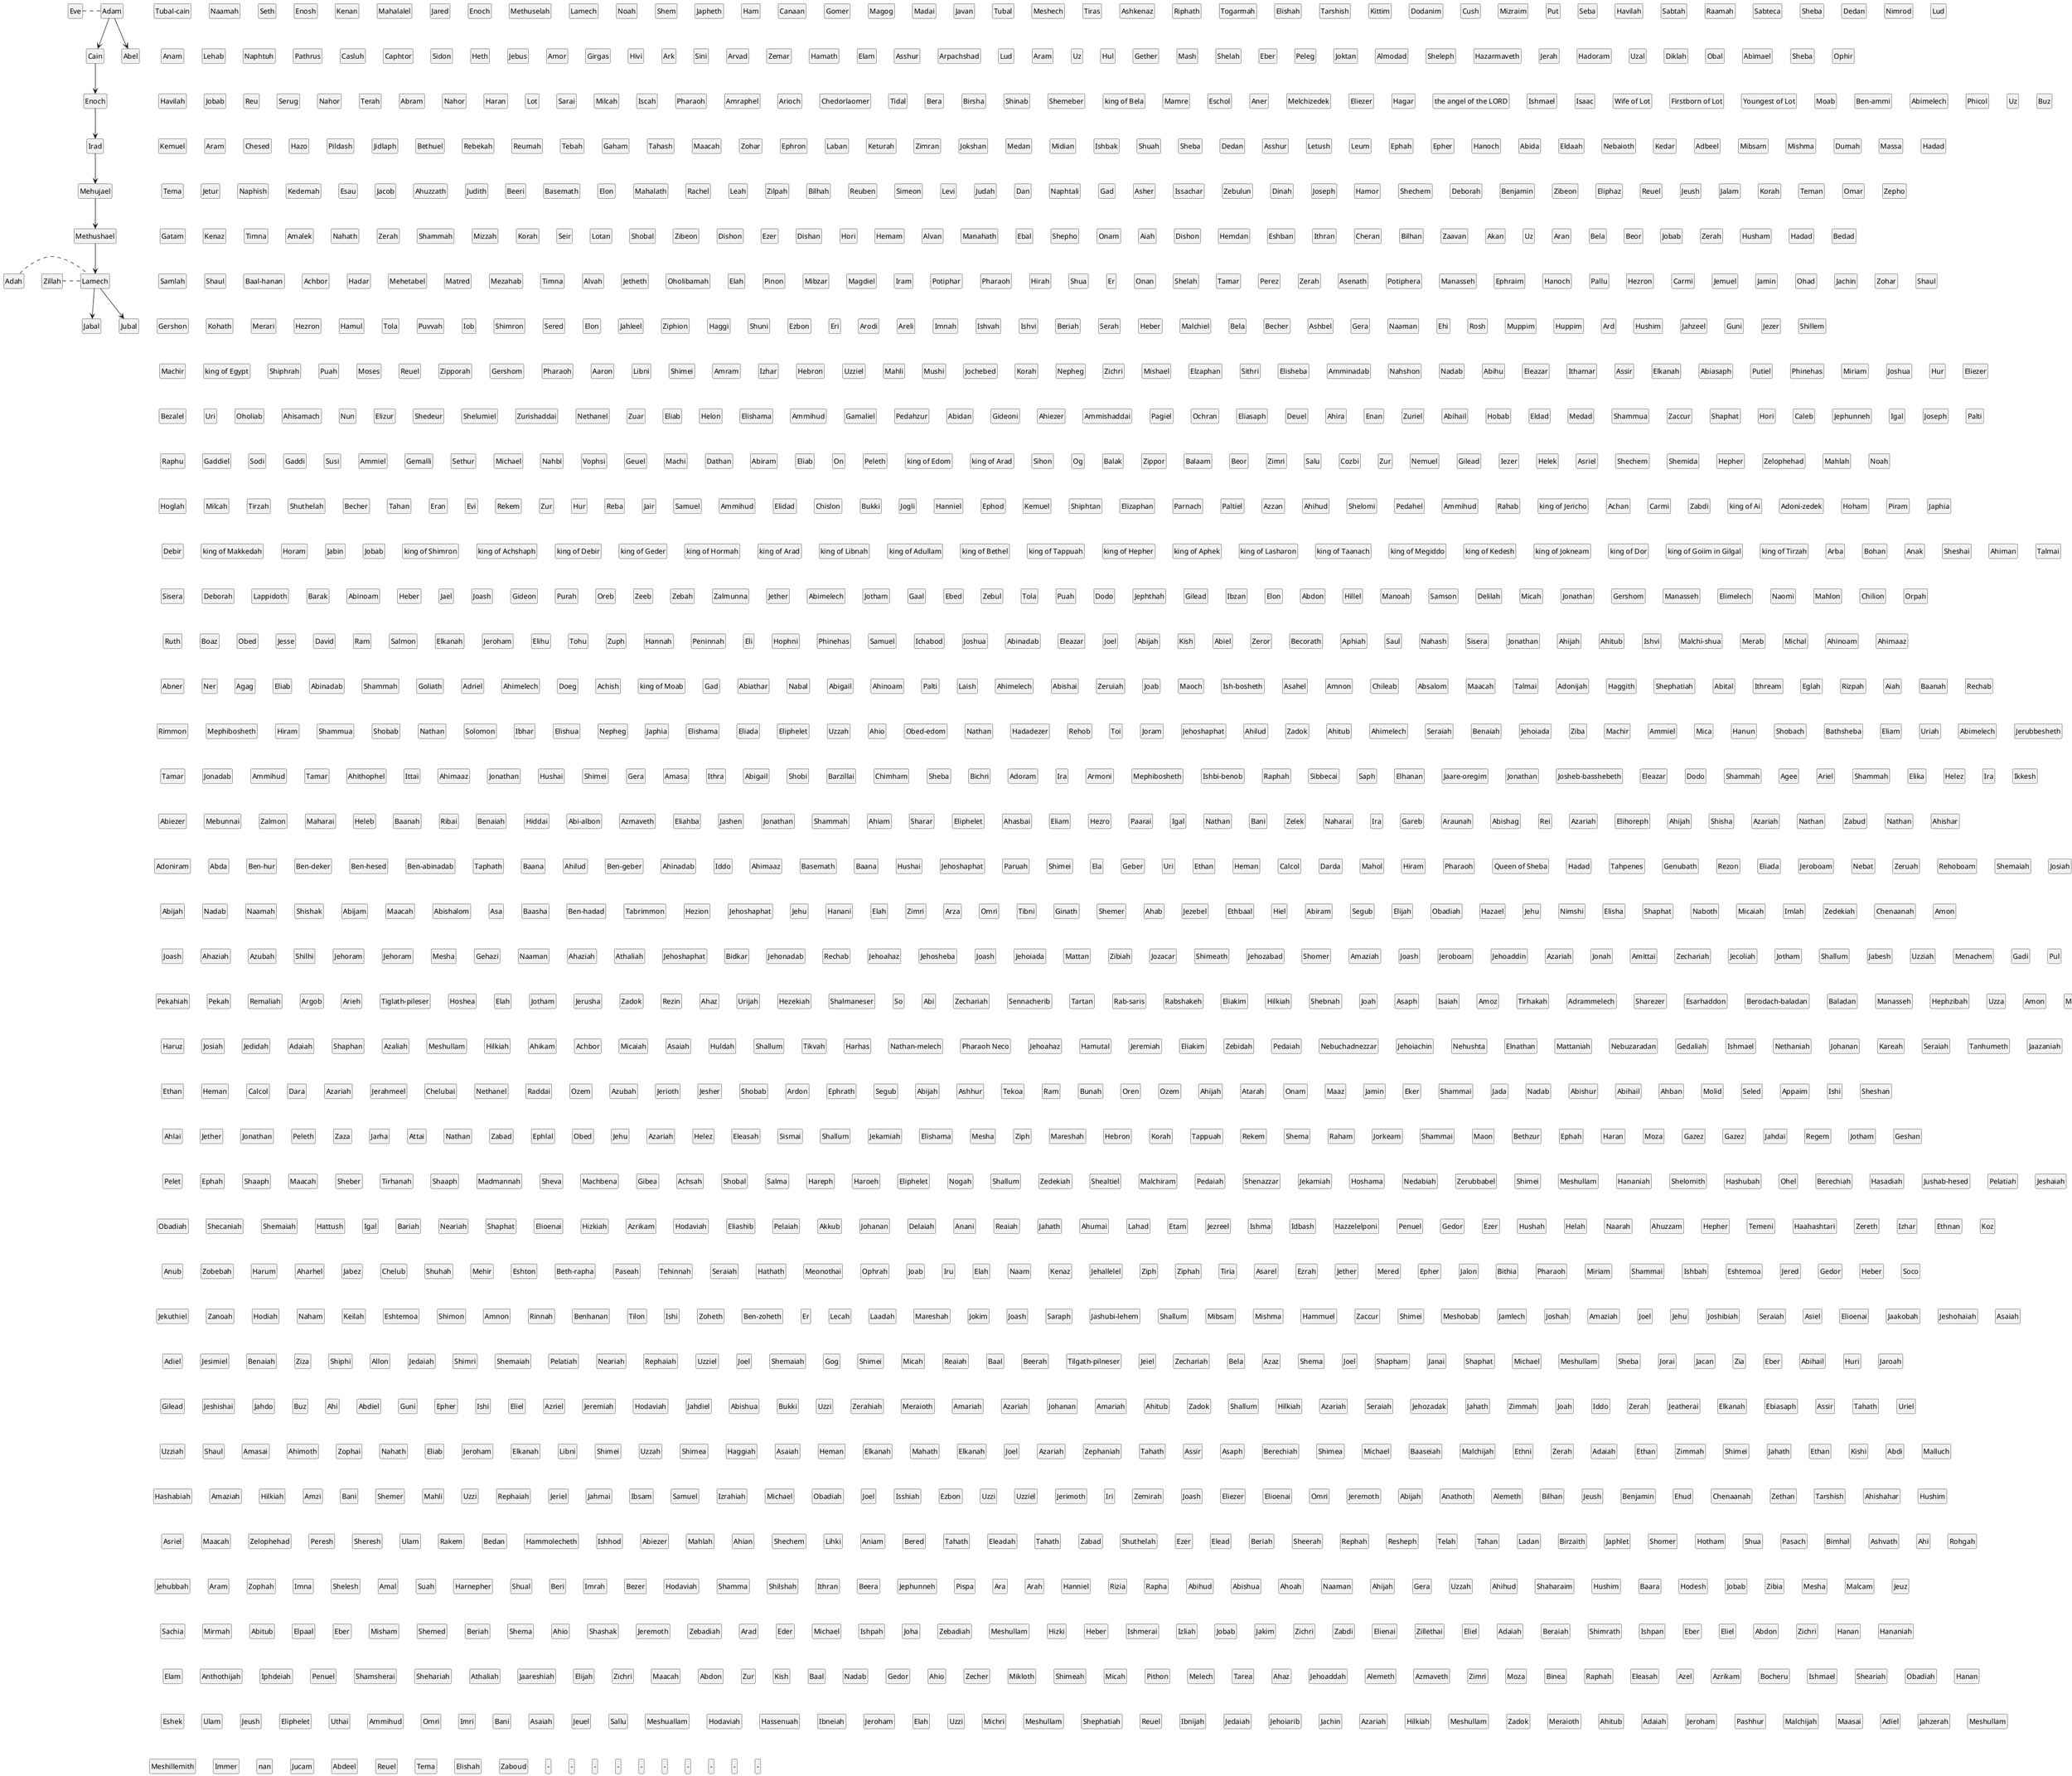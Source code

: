 @startuml
skinparam monochrome true
hide empty members
hide circle
class "Adam" as Adam_1
class "Eve" as Eve_1
class "Cain" as Cain_1
class "Abel" as Abel_1
class "Enoch" as Enoch_1
class "Irad" as Irad_1
class "Mehujael" as Mehujael_1
class "Methushael" as Methushael_1
class "Lamech" as Lamech_1
class "Adah" as Adah_1
class "Zillah" as Zillah_1
class "Jabal" as Jabal_1
class "Jubal" as Jubal_1
class "Tubal-cain" as Tubal-cain_1
class "Naamah" as Naamah_1
class "Seth" as Seth_1
class "Enosh" as Enosh_1
class "Kenan" as Kenan_1
class "Mahalalel" as Mahalalel_1
class "Jared" as Jared_1
class "Enoch" as Enoch_2
class "Methuselah" as Methuselah_1
class "Lamech" as Lamech_2
class "Noah" as Noah_1
class "Shem" as Shem_1
class "Japheth" as Japheth_1
class "Ham" as Ham_1
class "Canaan" as Canaan_1
class "Gomer" as Gomer_1
class "Magog" as Magog_1
class "Madai" as Madai_1
class "Javan" as Javan_1
class "Tubal" as Tubal_1
class "Meshech" as Meshech_1
class "Tiras" as Tiras_1
class "Ashkenaz" as Ashkenaz_1
class "Riphath" as Riphath_1
class "Togarmah" as Togarmah_1
class "Elishah" as Elishah_1
class "Tarshish" as Tarshish_1
class "Kittim" as Kittim_1
class "Dodanim" as Dodanim_1
class "Cush" as Cush_1
class "Mizraim" as Mizraim_1
class "Put" as Put_1
class "Seba" as Seba_1
class "Havilah" as Havilah_1
class "Sabtah" as Sabtah_1
class "Raamah" as Raamah_1
class "Sabteca" as Sabteca_1
class "Sheba" as Sheba_1
class "Dedan" as Dedan_1
class "Nimrod" as Nimrod_1
class "Lud" as Lud_1
class "Anam" as Anam_1
class "Lehab" as Lehab_1
class "Naphtuh" as Naphtuh_1
class "Pathrus" as Pathrus_1
class "Casluh" as Casluh_1
class "Caphtor" as Caphtor_1
class "Sidon" as Sidon_1
class "Heth" as Heth_1
class "Jebus" as Jebus_1
class "Amor" as Amor_1
class "Girgas" as Girgas_1
class "Hivi" as Hivi_1
class "Ark" as Ark_1
class "Sini" as Sini_1
class "Arvad" as Arvad_1
class "Zemar" as Zemar_1
class "Hamath" as Hamath_1
class "Elam" as Elam_1
class "Asshur" as Asshur_1
class "Arpachshad" as Arpachshad_1
class "Lud" as Lud_2
class "Aram" as Aram_1
class "Uz" as Uz_1
class "Hul" as Hul_1
class "Gether" as Gether_1
class "Mash" as Mash_1
class "Shelah" as Shelah_1
class "Eber" as Eber_1
class "Peleg" as Peleg_1
class "Joktan" as Joktan_1
class "Almodad" as Almodad_1
class "Sheleph" as Sheleph_1
class "Hazarmaveth" as Hazarmaveth_1
class "Jerah" as Jerah_1
class "Hadoram" as Hadoram_1
class "Uzal" as Uzal_1
class "Diklah" as Diklah_1
class "Obal" as Obal_1
class "Abimael" as Abimael_1
class "Sheba" as Sheba_2
class "Ophir" as Ophir_1
class "Havilah" as Havilah_2
class "Jobab" as Jobab_1
class "Reu" as Reu_1
class "Serug" as Serug_1
class "Nahor" as Nahor_1
class "Terah" as Terah_1
class "Abram" as Abram_1
class "Nahor" as Nahor_2
class "Haran" as Haran_1
class "Lot" as Lot_1
class "Sarai" as Sarai_1
class "Milcah" as Milcah_1
class "Iscah" as Iscah_1
class "Pharaoh" as Pharaoh_1
class "Amraphel" as Amraphel_1
class "Arioch" as Arioch_1
class "Chedorlaomer" as Chedorlaomer_1
class "Tidal" as Tidal_1
class "Bera" as Bera_1
class "Birsha" as Birsha_1
class "Shinab" as Shinab_1
class "Shemeber" as Shemeber_1
class "king of Bela" as king_of_Bela_1
class "Mamre" as Mamre_1
class "Eschol" as Eschol_1
class "Aner" as Aner_1
class "Melchizedek" as Melchizedek_1
class "Eliezer" as Eliezer_1
class "Hagar" as Hagar_1
class "the angel of the LORD" as the_angel_of_the_LORD_1
class "Ishmael" as Ishmael_1
class "Isaac" as Isaac_1
class "Wife of Lot" as Wife_of_Lot_1
class "Firstborn of Lot" as Firstborn_of_Lot_1
class "Youngest of Lot" as Youngest_of_Lot_1
class "Moab" as Moab_1
class "Ben-ammi" as Ben-ammi_1
class "Abimelech" as Abimelech_1
class "Phicol" as Phicol_1
class "Uz" as Uz_2
class "Buz" as Buz_1
class "Kemuel" as Kemuel_1
class "Aram" as Aram_2
class "Chesed" as Chesed_1
class "Hazo" as Hazo_1
class "Pildash" as Pildash_1
class "Jidlaph" as Jidlaph_1
class "Bethuel" as Bethuel_1
class "Rebekah" as Rebekah_1
class "Reumah" as Reumah_1
class "Tebah" as Tebah_1
class "Gaham" as Gaham_1
class "Tahash" as Tahash_1
class "Maacah" as Maacah_1
class "Zohar" as Zohar_1
class "Ephron" as Ephron_1
class "Laban" as Laban_1
class "Keturah" as Keturah_1
class "Zimran" as Zimran_1
class "Jokshan" as Jokshan_1
class "Medan" as Medan_1
class "Midian" as Midian_1
class "Ishbak" as Ishbak_1
class "Shuah" as Shuah_1
class "Sheba" as Sheba_3
class "Dedan" as Dedan_2
class "Asshur" as Asshur_2
class "Letush" as Letush_1
class "Leum" as Leum_1
class "Ephah" as Ephah_1
class "Epher" as Epher_1
class "Hanoch" as Hanoch_1
class "Abida" as Abida_1
class "Eldaah" as Eldaah_1
class "Nebaioth" as Nebaioth_1
class "Kedar" as Kedar_1
class "Adbeel" as Adbeel_1
class "Mibsam" as Mibsam_1
class "Mishma" as Mishma_1
class "Dumah" as Dumah_1
class "Massa" as Massa_1
class "Hadad" as Hadad_1
class "Tema" as Tema_1
class "Jetur" as Jetur_1
class "Naphish" as Naphish_1
class "Kedemah" as Kedemah_1
class "Esau" as Esau_1
class "Jacob" as Jacob_1
class "Ahuzzath" as Ahuzzath_1
class "Judith" as Judith_1
class "Beeri" as Beeri_1
class "Basemath" as Basemath_1
class "Elon" as Elon_1
class "Mahalath" as Mahalath_1
class "Rachel" as Rachel_1
class "Leah" as Leah_1
class "Zilpah" as Zilpah_1
class "Bilhah" as Bilhah_1
class "Reuben" as Reuben_1
class "Simeon" as Simeon_1
class "Levi" as Levi_1
class "Judah" as Judah_1
class "Dan" as Dan_1
class "Naphtali" as Naphtali_1
class "Gad" as Gad_1
class "Asher" as Asher_1
class "Issachar" as Issachar_1
class "Zebulun" as Zebulun_1
class "Dinah" as Dinah_1
class "Joseph" as Joseph_1
class "Hamor" as Hamor_1
class "Shechem" as Shechem_1
class "Deborah" as Deborah_1
class "Benjamin" as Benjamin_1
class "Zibeon" as Zibeon_1
class "Eliphaz" as Eliphaz_1
class "Reuel" as Reuel_1
class "Jeush" as Jeush_1
class "Jalam" as Jalam_1
class "Korah" as Korah_1
class "Teman" as Teman_1
class "Omar" as Omar_1
class "Zepho" as Zepho_1
class "Gatam" as Gatam_1
class "Kenaz" as Kenaz_1
class "Timna" as Timna_1
class "Amalek" as Amalek_1
class "Nahath" as Nahath_1
class "Zerah" as Zerah_1
class "Shammah" as Shammah_1
class "Mizzah" as Mizzah_1
class "Korah" as Korah_2
class "Seir" as Seir_1
class "Lotan" as Lotan_1
class "Shobal" as Shobal_1
class "Zibeon" as Zibeon_2
class "Dishon" as Dishon_1
class "Ezer" as Ezer_1
class "Dishan" as Dishan_1
class "Hori" as Hori_1
class "Hemam" as Hemam_1
class "Alvan" as Alvan_1
class "Manahath" as Manahath_1
class "Ebal" as Ebal_1
class "Shepho" as Shepho_1
class "Onam" as Onam_1
class "Aiah" as Aiah_1
class "Dishon" as Dishon_2
class "Hemdan" as Hemdan_1
class "Eshban" as Eshban_1
class "Ithran" as Ithran_1
class "Cheran" as Cheran_1
class "Bilhan" as Bilhan_1
class "Zaavan" as Zaavan_1
class "Akan" as Akan_1
class "Uz" as Uz_3
class "Aran" as Aran_1
class "Bela" as Bela_1
class "Beor" as Beor_1
class "Jobab" as Jobab_2
class "Zerah" as Zerah_2
class "Husham" as Husham_1
class "Hadad" as Hadad_2
class "Bedad" as Bedad_1
class "Samlah" as Samlah_1
class "Shaul" as Shaul_1
class "Baal-hanan" as Baal-hanan_1
class "Achbor" as Achbor_1
class "Hadar" as Hadar_1
class "Mehetabel" as Mehetabel_1
class "Matred" as Matred_1
class "Mezahab" as Mezahab_1
class "Timna" as Timna_2
class "Alvah" as Alvah_1
class "Jetheth" as Jetheth_1
class "Oholibamah" as Oholibamah_1
class "Elah" as Elah_1
class "Pinon" as Pinon_1
class "Mibzar" as Mibzar_1
class "Magdiel" as Magdiel_1
class "Iram" as Iram_1
class "Potiphar" as Potiphar_1
class "Pharaoh" as Pharaoh_2
class "Hirah" as Hirah_1
class "Shua" as Shua_1
class "Er" as Er_1
class "Onan" as Onan_1
class "Shelah" as Shelah_2
class "Tamar" as Tamar_1
class "Perez" as Perez_1
class "Zerah" as Zerah_3
class "Asenath" as Asenath_1
class "Potiphera" as Potiphera_1
class "Manasseh" as Manasseh_1
class "Ephraim" as Ephraim_1
class "Hanoch" as Hanoch_2
class "Pallu" as Pallu_1
class "Hezron" as Hezron_1
class "Carmi" as Carmi_1
class "Jemuel" as Jemuel_1
class "Jamin" as Jamin_1
class "Ohad" as Ohad_1
class "Jachin" as Jachin_1
class "Zohar" as Zohar_2
class "Shaul" as Shaul_2
class "Gershon" as Gershon_1
class "Kohath" as Kohath_1
class "Merari" as Merari_1
class "Hezron" as Hezron_2
class "Hamul" as Hamul_1
class "Tola" as Tola_1
class "Puvvah" as Puvvah_1
class "Iob" as Iob_1
class "Shimron" as Shimron_1
class "Sered" as Sered_1
class "Elon" as Elon_2
class "Jahleel" as Jahleel_1
class "Ziphion" as Ziphion_1
class "Haggi" as Haggi_1
class "Shuni" as Shuni_1
class "Ezbon" as Ezbon_1
class "Eri" as Eri_1
class "Arodi" as Arodi_1
class "Areli" as Areli_1
class "Imnah" as Imnah_1
class "Ishvah" as Ishvah_1
class "Ishvi" as Ishvi_1
class "Beriah" as Beriah_1
class "Serah" as Serah_1
class "Heber" as Heber_1
class "Malchiel" as Malchiel_1
class "Bela" as Bela_2
class "Becher" as Becher_1
class "Ashbel" as Ashbel_1
class "Gera" as Gera_1
class "Naaman" as Naaman_1
class "Ehi" as Ehi_1
class "Rosh" as Rosh_1
class "Muppim" as Muppim_1
class "Huppim" as Huppim_1
class "Ard" as Ard_1
class "Hushim" as Hushim_1
class "Jahzeel" as Jahzeel_1
class "Guni" as Guni_1
class "Jezer" as Jezer_1
class "Shillem" as Shillem_1
class "Machir" as Machir_1
class "king of Egypt" as king_of_Egypt_1
class "Shiphrah" as Shiphrah_1
class "Puah" as Puah_1
class "Moses" as Moses_1
class "Reuel" as Reuel_2
class "Zipporah" as Zipporah_1
class "Gershom" as Gershom_1
class "Pharaoh" as Pharaoh_3
class "Aaron" as Aaron_1
class "Libni" as Libni_1
class "Shimei" as Shimei_1
class "Amram" as Amram_1
class "Izhar" as Izhar_1
class "Hebron" as Hebron_1
class "Uzziel" as Uzziel_1
class "Mahli" as Mahli_1
class "Mushi" as Mushi_1
class "Jochebed" as Jochebed_1
class "Korah" as Korah_3
class "Nepheg" as Nepheg_1
class "Zichri" as Zichri_1
class "Mishael" as Mishael_1
class "Elzaphan" as Elzaphan_1
class "Sithri" as Sithri_1
class "Elisheba" as Elisheba_1
class "Amminadab" as Amminadab_1
class "Nahshon" as Nahshon_1
class "Nadab" as Nadab_1
class "Abihu" as Abihu_1
class "Eleazar" as Eleazar_1
class "Ithamar" as Ithamar_1
class "Assir" as Assir_1
class "Elkanah" as Elkanah_1
class "Abiasaph" as Abiasaph_1
class "Putiel" as Putiel_1
class "Phinehas" as Phinehas_1
class "Miriam" as Miriam_1
class "Joshua" as Joshua_1
class "Hur" as Hur_1
class "Eliezer" as Eliezer_2
class "Bezalel" as Bezalel_1
class "Uri" as Uri_1
class "Oholiab" as Oholiab_1
class "Ahisamach" as Ahisamach_1
class "Nun" as Nun_1
class "Elizur" as Elizur_1
class "Shedeur" as Shedeur_1
class "Shelumiel" as Shelumiel_1
class "Zurishaddai" as Zurishaddai_1
class "Nethanel" as Nethanel_1
class "Zuar" as Zuar_1
class "Eliab" as Eliab_1
class "Helon" as Helon_1
class "Elishama" as Elishama_1
class "Ammihud" as Ammihud_1
class "Gamaliel" as Gamaliel_1
class "Pedahzur" as Pedahzur_1
class "Abidan" as Abidan_1
class "Gideoni" as Gideoni_1
class "Ahiezer" as Ahiezer_1
class "Ammishaddai" as Ammishaddai_1
class "Pagiel" as Pagiel_1
class "Ochran" as Ochran_1
class "Eliasaph" as Eliasaph_1
class "Deuel" as Deuel_1
class "Ahira" as Ahira_1
class "Enan" as Enan_1
class "Zuriel" as Zuriel_1
class "Abihail" as Abihail_1
class "Hobab" as Hobab_1
class "Eldad" as Eldad_1
class "Medad" as Medad_1
class "Shammua" as Shammua_1
class "Zaccur" as Zaccur_1
class "Shaphat" as Shaphat_1
class "Hori" as Hori_2
class "Caleb" as Caleb_1
class "Jephunneh" as Jephunneh_1
class "Igal" as Igal_1
class "Joseph" as Joseph_2
class "Palti" as Palti_1
class "Raphu" as Raphu_1
class "Gaddiel" as Gaddiel_1
class "Sodi" as Sodi_1
class "Gaddi" as Gaddi_1
class "Susi" as Susi_1
class "Ammiel" as Ammiel_1
class "Gemalli" as Gemalli_1
class "Sethur" as Sethur_1
class "Michael" as Michael_1
class "Nahbi" as Nahbi_1
class "Vophsi" as Vophsi_1
class "Geuel" as Geuel_1
class "Machi" as Machi_1
class "Dathan" as Dathan_1
class "Abiram" as Abiram_1
class "Eliab" as Eliab_2
class "On" as On_1
class "Peleth" as Peleth_1
class "king of Edom" as king_of_Edom_1
class "king of Arad" as king_of_Arad_1
class "Sihon" as Sihon_1
class "Og" as Og_1
class "Balak" as Balak_1
class "Zippor" as Zippor_1
class "Balaam" as Balaam_1
class "Beor" as Beor_2
class "Zimri" as Zimri_1
class "Salu" as Salu_1
class "Cozbi" as Cozbi_1
class "Zur" as Zur_1
class "Nemuel" as Nemuel_1
class "Gilead" as Gilead_1
class "Iezer" as Iezer_1
class "Helek" as Helek_1
class "Asriel" as Asriel_1
class "Shechem" as Shechem_2
class "Shemida" as Shemida_1
class "Hepher" as Hepher_1
class "Zelophehad" as Zelophehad_1
class "Mahlah" as Mahlah_1
class "Noah" as Noah_2
class "Hoglah" as Hoglah_1
class "Milcah" as Milcah_2
class "Tirzah" as Tirzah_1
class "Shuthelah" as Shuthelah_1
class "Becher" as Becher_2
class "Tahan" as Tahan_1
class "Eran" as Eran_1
class "Evi" as Evi_1
class "Rekem" as Rekem_1
class "Zur" as Zur_2
class "Hur" as Hur_2
class "Reba" as Reba_1
class "Jair" as Jair_1
class "Samuel" as Samuel_1
class "Ammihud" as Ammihud_2
class "Elidad" as Elidad_1
class "Chislon" as Chislon_1
class "Bukki" as Bukki_1
class "Jogli" as Jogli_1
class "Hanniel" as Hanniel_1
class "Ephod" as Ephod_1
class "Kemuel" as Kemuel_2
class "Shiphtan" as Shiphtan_1
class "Elizaphan" as Elizaphan_1
class "Parnach" as Parnach_1
class "Paltiel" as Paltiel_1
class "Azzan" as Azzan_1
class "Ahihud" as Ahihud_1
class "Shelomi" as Shelomi_1
class "Pedahel" as Pedahel_1
class "Ammihud" as Ammihud_3
class "Rahab" as Rahab_1
class "king of Jericho" as king_of_Jericho_1
class "Achan" as Achan_1
class "Carmi" as Carmi_2
class "Zabdi" as Zabdi_1
class "king of Ai" as king_of_Ai_1
class "Adoni-zedek" as Adoni-zedek_1
class "Hoham" as Hoham_1
class "Piram" as Piram_1
class "Japhia" as Japhia_1
class "Debir" as Debir_1
class "king of Makkedah" as king_of_Makkedah_1
class "Horam" as Horam_1
class "Jabin" as Jabin_1
class "Jobab" as Jobab_3
class "king of Shimron" as king_of_Shimron_1
class "king of Achshaph" as king_of_Achshaph_1
class "king of Debir" as king_of_Debir_1
class "king of Geder" as king_of_Geder_1
class "king of Hormah" as king_of_Hormah_1
class "king of Arad" as king_of_Arad_2
class "king of Libnah" as king_of_Libnah_1
class "king of Adullam" as king_of_Adullam_1
class "king of Bethel" as king_of_Bethel_1
class "king of Tappuah" as king_of_Tappuah_1
class "king of Hepher" as king_of_Hepher_1
class "king of Aphek" as king_of_Aphek_1
class "king of Lasharon" as king_of_Lasharon_1
class "king of Taanach" as king_of_Taanach_1
class "king of Megiddo" as king_of_Megiddo_1
class "king of Kedesh" as king_of_Kedesh_1
class "king of Jokneam" as king_of_Jokneam_1
class "king of Dor" as king_of_Dor_1
class "king of Goiim in Gilgal" as king_of_Goiim_in_Gilgal_1
class "king of Tirzah" as king_of_Tirzah_1
class "Arba" as Arba_1
class "Bohan" as Bohan_1
class "Anak" as Anak_1
class "Sheshai" as Sheshai_1
class "Ahiman" as Ahiman_1
class "Talmai" as Talmai_1
class "Achsah" as Achsah_1
class "Othniel" as Othniel_1
class "Kenaz" as Kenaz_2
class "Adoni-bezek" as Adoni-bezek_1
class "Cushan-rishathaim" as Cushan-rishathaim_1
class "Eglon" as Eglon_1
class "Ehud" as Ehud_1
class "Gera" as Gera_2
class "Shamgar" as Shamgar_1
class "Anath" as Anath_1
class "Sisera" as Sisera_1
class "Deborah" as Deborah_2
class "Lappidoth" as Lappidoth_1
class "Barak" as Barak_1
class "Abinoam" as Abinoam_1
class "Heber" as Heber_2
class "Jael" as Jael_1
class "Joash" as Joash_1
class "Gideon" as Gideon_1
class "Purah" as Purah_1
class "Oreb" as Oreb_1
class "Zeeb" as Zeeb_1
class "Zebah" as Zebah_1
class "Zalmunna" as Zalmunna_1
class "Jether" as Jether_1
class "Abimelech" as Abimelech_2
class "Jotham" as Jotham_1
class "Gaal" as Gaal_1
class "Ebed" as Ebed_1
class "Zebul" as Zebul_1
class "Tola" as Tola_2
class "Puah" as Puah_2
class "Dodo" as Dodo_1
class "Jephthah" as Jephthah_1
class "Gilead" as Gilead_2
class "Ibzan" as Ibzan_1
class "Elon" as Elon_3
class "Abdon" as Abdon_1
class "Hillel" as Hillel_1
class "Manoah" as Manoah_1
class "Samson" as Samson_1
class "Delilah" as Delilah_1
class "Micah" as Micah_1
class "Jonathan" as Jonathan_1
class "Gershom" as Gershom_2
class "Manasseh" as Manasseh_2
class "Elimelech" as Elimelech_1
class "Naomi" as Naomi_1
class "Mahlon" as Mahlon_1
class "Chilion" as Chilion_1
class "Orpah" as Orpah_1
class "Ruth" as Ruth_1
class "Boaz" as Boaz_1
class "Obed" as Obed_1
class "Jesse" as Jesse_1
class "David" as David_1
class "Ram" as Ram_1
class "Salmon" as Salmon_1
class "Elkanah" as Elkanah_2
class "Jeroham" as Jeroham_1
class "Elihu" as Elihu_1
class "Tohu" as Tohu_1
class "Zuph" as Zuph_1
class "Hannah" as Hannah_1
class "Peninnah" as Peninnah_1
class "Eli" as Eli_1
class "Hophni" as Hophni_1
class "Phinehas" as Phinehas_2
class "Samuel" as Samuel_2
class "Ichabod" as Ichabod_1
class "Joshua" as Joshua_2
class "Abinadab" as Abinadab_1
class "Eleazar" as Eleazar_2
class "Joel" as Joel_1
class "Abijah" as Abijah_1
class "Kish" as Kish_1
class "Abiel" as Abiel_1
class "Zeror" as Zeror_1
class "Becorath" as Becorath_1
class "Aphiah" as Aphiah_1
class "Saul" as Saul_1
class "Nahash" as Nahash_1
class "Sisera" as Sisera_2
class "Jonathan" as Jonathan_2
class "Ahijah" as Ahijah_1
class "Ahitub" as Ahitub_1
class "Ishvi" as Ishvi_2
class "Malchi-shua" as Malchi-shua_1
class "Merab" as Merab_1
class "Michal" as Michal_1
class "Ahinoam" as Ahinoam_1
class "Ahimaaz" as Ahimaaz_1
class "Abner" as Abner_1
class "Ner" as Ner_1
class "Agag" as Agag_1
class "Eliab" as Eliab_3
class "Abinadab" as Abinadab_2
class "Shammah" as Shammah_2
class "Goliath" as Goliath_1
class "Adriel" as Adriel_1
class "Ahimelech" as Ahimelech_1
class "Doeg" as Doeg_1
class "Achish" as Achish_1
class "king of Moab" as king_of_Moab_1
class "Gad" as Gad_2
class "Abiathar" as Abiathar_1
class "Nabal" as Nabal_1
class "Abigail" as Abigail_1
class "Ahinoam" as Ahinoam_2
class "Palti" as Palti_2
class "Laish" as Laish_1
class "Ahimelech" as Ahimelech_2
class "Abishai" as Abishai_1
class "Zeruiah" as Zeruiah_1
class "Joab" as Joab_1
class "Maoch" as Maoch_1
class "Ish-bosheth" as Ish-bosheth_1
class "Asahel" as Asahel_1
class "Amnon" as Amnon_1
class "Chileab" as Chileab_1
class "Absalom" as Absalom_1
class "Maacah" as Maacah_2
class "Talmai" as Talmai_2
class "Adonijah" as Adonijah_1
class "Haggith" as Haggith_1
class "Shephatiah" as Shephatiah_1
class "Abital" as Abital_1
class "Ithream" as Ithream_1
class "Eglah" as Eglah_1
class "Rizpah" as Rizpah_1
class "Aiah" as Aiah_2
class "Baanah" as Baanah_1
class "Rechab" as Rechab_1
class "Rimmon" as Rimmon_1
class "Mephibosheth" as Mephibosheth_1
class "Hiram" as Hiram_1
class "Shammua" as Shammua_2
class "Shobab" as Shobab_1
class "Nathan" as Nathan_1
class "Solomon" as Solomon_1
class "Ibhar" as Ibhar_1
class "Elishua" as Elishua_1
class "Nepheg" as Nepheg_2
class "Japhia" as Japhia_2
class "Elishama" as Elishama_2
class "Eliada" as Eliada_1
class "Eliphelet" as Eliphelet_1
class "Uzzah" as Uzzah_1
class "Ahio" as Ahio_1
class "Obed-edom" as Obed-edom_1
class "Nathan" as Nathan_2
class "Hadadezer" as Hadadezer_1
class "Rehob" as Rehob_1
class "Toi" as Toi_1
class "Joram" as Joram_1
class "Jehoshaphat" as Jehoshaphat_1
class "Ahilud" as Ahilud_1
class "Zadok" as Zadok_1
class "Ahitub" as Ahitub_2
class "Ahimelech" as Ahimelech_3
class "Seraiah" as Seraiah_1
class "Benaiah" as Benaiah_1
class "Jehoiada" as Jehoiada_1
class "Ziba" as Ziba_1
class "Machir" as Machir_2
class "Ammiel" as Ammiel_2
class "Mica" as Mica_1
class "Hanun" as Hanun_1
class "Shobach" as Shobach_1
class "Bathsheba" as Bathsheba_1
class "Eliam" as Eliam_1
class "Uriah" as Uriah_1
class "Abimelech" as Abimelech_3
class "Jerubbesheth" as Jerubbesheth_1
class "Tamar" as Tamar_2
class "Jonadab" as Jonadab_1
class "Ammihud" as Ammihud_4
class "Tamar" as Tamar_3
class "Ahithophel" as Ahithophel_1
class "Ittai" as Ittai_1
class "Ahimaaz" as Ahimaaz_2
class "Jonathan" as Jonathan_3
class "Hushai" as Hushai_1
class "Shimei" as Shimei_2
class "Gera" as Gera_3
class "Amasa" as Amasa_1
class "Ithra" as Ithra_1
class "Abigail" as Abigail_2
class "Shobi" as Shobi_1
class "Barzillai" as Barzillai_1
class "Chimham" as Chimham_1
class "Sheba" as Sheba_4
class "Bichri" as Bichri_1
class "Adoram" as Adoram_1
class "Ira" as Ira_1
class "Armoni" as Armoni_1
class "Mephibosheth" as Mephibosheth_2
class "Ishbi-benob" as Ishbi-benob_1
class "Raphah" as Raphah_1
class "Sibbecai" as Sibbecai_1
class "Saph" as Saph_1
class "Elhanan" as Elhanan_1
class "Jaare-oregim" as Jaare-oregim_1
class "Jonathan" as Jonathan_4
class "Josheb-basshebeth" as Josheb-basshebeth_1
class "Eleazar" as Eleazar_3
class "Dodo" as Dodo_2
class "Shammah" as Shammah_3
class "Agee" as Agee_1
class "Ariel" as Ariel_1
class "Shammah" as Shammah_4
class "Elika" as Elika_1
class "Helez" as Helez_1
class "Ira" as Ira_2
class "Ikkesh" as Ikkesh_1
class "Abiezer" as Abiezer_1
class "Mebunnai" as Mebunnai_1
class "Zalmon" as Zalmon_1
class "Maharai" as Maharai_1
class "Heleb" as Heleb_1
class "Baanah" as Baanah_2
class "Ribai" as Ribai_1
class "Benaiah" as Benaiah_2
class "Hiddai" as Hiddai_1
class "Abi-albon" as Abi-albon_1
class "Azmaveth" as Azmaveth_1
class "Eliahba" as Eliahba_1
class "Jashen" as Jashen_1
class "Jonathan" as Jonathan_5
class "Shammah" as Shammah_5
class "Ahiam" as Ahiam_1
class "Sharar" as Sharar_1
class "Eliphelet" as Eliphelet_2
class "Ahasbai" as Ahasbai_1
class "Eliam" as Eliam_2
class "Hezro" as Hezro_1
class "Paarai" as Paarai_1
class "Igal" as Igal_2
class "Nathan" as Nathan_3
class "Bani" as Bani_1
class "Zelek" as Zelek_1
class "Naharai" as Naharai_1
class "Ira" as Ira_3
class "Gareb" as Gareb_1
class "Araunah" as Araunah_1
class "Abishag" as Abishag_1
class "Rei" as Rei_1
class "Azariah" as Azariah_1
class "Elihoreph" as Elihoreph_1
class "Ahijah" as Ahijah_2
class "Shisha" as Shisha_1
class "Azariah" as Azariah_2
class "Nathan" as Nathan_4
class "Zabud" as Zabud_1
class "Nathan" as Nathan_5
class "Ahishar" as Ahishar_1
class "Adoniram" as Adoniram_1
class "Abda" as Abda_1
class "Ben-hur" as Ben-hur_1
class "Ben-deker" as Ben-deker_1
class "Ben-hesed" as Ben-hesed_1
class "Ben-abinadab" as Ben-abinadab_1
class "Taphath" as Taphath_1
class "Baana" as Baana_1
class "Ahilud" as Ahilud_2
class "Ben-geber" as Ben-geber_1
class "Ahinadab" as Ahinadab_1
class "Iddo" as Iddo_1
class "Ahimaaz" as Ahimaaz_3
class "Basemath" as Basemath_2
class "Baana" as Baana_2
class "Hushai" as Hushai_2
class "Jehoshaphat" as Jehoshaphat_2
class "Paruah" as Paruah_1
class "Shimei" as Shimei_3
class "Ela" as Ela_1
class "Geber" as Geber_1
class "Uri" as Uri_2
class "Ethan" as Ethan_1
class "Heman" as Heman_1
class "Calcol" as Calcol_1
class "Darda" as Darda_1
class "Mahol" as Mahol_1
class "Hiram" as Hiram_2
class "Pharaoh" as Pharaoh_4
class "Queen of Sheba" as Queen_of_Sheba_1
class "Hadad" as Hadad_3
class "Tahpenes" as Tahpenes_1
class "Genubath" as Genubath_1
class "Rezon" as Rezon_1
class "Eliada" as Eliada_2
class "Jeroboam" as Jeroboam_1
class "Nebat" as Nebat_1
class "Zeruah" as Zeruah_1
class "Rehoboam" as Rehoboam_1
class "Shemaiah" as Shemaiah_1
class "Josiah" as Josiah_1
class "Abijah" as Abijah_2
class "Nadab" as Nadab_2
class "Naamah" as Naamah_2
class "Shishak" as Shishak_1
class "Abijam" as Abijam_1
class "Maacah" as Maacah_3
class "Abishalom" as Abishalom_1
class "Asa" as Asa_1
class "Baasha" as Baasha_1
class "Ben-hadad" as Ben-hadad_1
class "Tabrimmon" as Tabrimmon_1
class "Hezion" as Hezion_1
class "Jehoshaphat" as Jehoshaphat_3
class "Jehu" as Jehu_1
class "Hanani" as Hanani_1
class "Elah" as Elah_2
class "Zimri" as Zimri_2
class "Arza" as Arza_1
class "Omri" as Omri_1
class "Tibni" as Tibni_1
class "Ginath" as Ginath_1
class "Shemer" as Shemer_1
class "Ahab" as Ahab_1
class "Jezebel" as Jezebel_1
class "Ethbaal" as Ethbaal_1
class "Hiel" as Hiel_1
class "Abiram" as Abiram_2
class "Segub" as Segub_1
class "Elijah" as Elijah_1
class "Obadiah" as Obadiah_1
class "Hazael" as Hazael_1
class "Jehu" as Jehu_2
class "Nimshi" as Nimshi_1
class "Elisha" as Elisha_1
class "Shaphat" as Shaphat_2
class "Naboth" as Naboth_1
class "Micaiah" as Micaiah_1
class "Imlah" as Imlah_1
class "Zedekiah" as Zedekiah_1
class "Chenaanah" as Chenaanah_1
class "Amon" as Amon_1
class "Joash" as Joash_2
class "Ahaziah" as Ahaziah_1
class "Azubah" as Azubah_1
class "Shilhi" as Shilhi_1
class "Jehoram" as Jehoram_1
class "Jehoram" as Jehoram_2
class "Mesha" as Mesha_1
class "Gehazi" as Gehazi_1
class "Naaman" as Naaman_2
class "Ahaziah" as Ahaziah_2
class "Athaliah" as Athaliah_1
class "Jehoshaphat" as Jehoshaphat_4
class "Bidkar" as Bidkar_1
class "Jehonadab" as Jehonadab_1
class "Rechab" as Rechab_2
class "Jehoahaz" as Jehoahaz_1
class "Jehosheba" as Jehosheba_1
class "Joash" as Joash_3
class "Jehoiada" as Jehoiada_2
class "Mattan" as Mattan_1
class "Zibiah" as Zibiah_1
class "Jozacar" as Jozacar_1
class "Shimeath" as Shimeath_1
class "Jehozabad" as Jehozabad_1
class "Shomer" as Shomer_1
class "Amaziah" as Amaziah_1
class "Joash" as Joash_4
class "Jeroboam" as Jeroboam_2
class "Jehoaddin" as Jehoaddin_1
class "Azariah" as Azariah_3
class "Jonah" as Jonah_1
class "Amittai" as Amittai_1
class "Zechariah" as Zechariah_1
class "Jecoliah" as Jecoliah_1
class "Jotham" as Jotham_2
class "Shallum" as Shallum_1
class "Jabesh" as Jabesh_1
class "Uzziah" as Uzziah_1
class "Menachem" as Menachem_1
class "Gadi" as Gadi_1
class "Pul" as Pul_1
class "Pekahiah" as Pekahiah_1
class "Pekah" as Pekah_1
class "Remaliah" as Remaliah_1
class "Argob" as Argob_1
class "Arieh" as Arieh_1
class "Tiglath-pileser" as Tiglath-pileser_1
class "Hoshea" as Hoshea_1
class "Elah" as Elah_3
class "Jotham" as Jotham_3
class "Jerusha" as Jerusha_1
class "Zadok" as Zadok_2
class "Rezin" as Rezin_1
class "Ahaz" as Ahaz_1
class "Urijah" as Urijah_1
class "Hezekiah" as Hezekiah_1
class "Shalmaneser" as Shalmaneser_1
class "So" as So_1
class "Abi" as Abi_1
class "Zechariah" as Zechariah_2
class "Sennacherib" as Sennacherib_1
class "Tartan" as Tartan_1
class "Rab-saris" as Rab-saris_1
class "Rabshakeh" as Rabshakeh_1
class "Eliakim" as Eliakim_1
class "Hilkiah" as Hilkiah_1
class "Shebnah" as Shebnah_1
class "Joah" as Joah_1
class "Asaph" as Asaph_1
class "Isaiah" as Isaiah_1
class "Amoz" as Amoz_1
class "Tirhakah" as Tirhakah_1
class "Adrammelech" as Adrammelech_1
class "Sharezer" as Sharezer_1
class "Esarhaddon" as Esarhaddon_1
class "Berodach-baladan" as Berodach-baladan_1
class "Baladan" as Baladan_1
class "Manasseh" as Manasseh_3
class "Hephzibah" as Hephzibah_1
class "Uzza" as Uzza_1
class "Amon" as Amon_2
class "Meshullemeth" as Meshullemeth_1
class "Haruz" as Haruz_1
class "Josiah" as Josiah_2
class "Jedidah" as Jedidah_1
class "Adaiah" as Adaiah_1
class "Shaphan" as Shaphan_1
class "Azaliah" as Azaliah_1
class "Meshullam" as Meshullam_1
class "Hilkiah" as Hilkiah_2
class "Ahikam" as Ahikam_1
class "Achbor" as Achbor_2
class "Micaiah" as Micaiah_2
class "Asaiah" as Asaiah_1
class "Huldah" as Huldah_1
class "Shallum" as Shallum_2
class "Tikvah" as Tikvah_1
class "Harhas" as Harhas_1
class "Nathan-melech" as Nathan-melech_1
class "Pharaoh Neco" as Pharaoh_Neco_1
class "Jehoahaz" as Jehoahaz_2
class "Hamutal" as Hamutal_1
class "Jeremiah" as Jeremiah_1
class "Eliakim" as Eliakim_2
class "Zebidah" as Zebidah_1
class "Pedaiah" as Pedaiah_1
class "Nebuchadnezzar" as Nebuchadnezzar_1
class "Jehoiachin" as Jehoiachin_1
class "Nehushta" as Nehushta_1
class "Elnathan" as Elnathan_1
class "Mattaniah" as Mattaniah_1
class "Nebuzaradan" as Nebuzaradan_1
class "Gedaliah" as Gedaliah_1
class "Ishmael" as Ishmael_2
class "Nethaniah" as Nethaniah_1
class "Johanan" as Johanan_1
class "Kareah" as Kareah_1
class "Seraiah" as Seraiah_2
class "Tanhumeth" as Tanhumeth_1
class "Jaazaniah" as Jaazaniah_1
class "Elishama" as Elishama_3
class "Evil-merodach" as Evil-merodach_1
class "Bath-shua" as Bath-shua_1
class "Ethan" as Ethan_2
class "Heman" as Heman_2
class "Calcol" as Calcol_2
class "Dara" as Dara_1
class "Azariah" as Azariah_4
class "Jerahmeel" as Jerahmeel_1
class "Chelubai" as Chelubai_1
class "Nethanel" as Nethanel_2
class "Raddai" as Raddai_1
class "Ozem" as Ozem_1
class "Azubah" as Azubah_2
class "Jerioth" as Jerioth_1
class "Jesher" as Jesher_1
class "Shobab" as Shobab_2
class "Ardon" as Ardon_1
class "Ephrath" as Ephrath_1
class "Segub" as Segub_2
class "Abijah" as Abijah_3
class "Ashhur" as Ashhur_1
class "Tekoa" as Tekoa_1
class "Ram" as Ram_2
class "Bunah" as Bunah_1
class "Oren" as Oren_1
class "Ozem" as Ozem_2
class "Ahijah" as Ahijah_3
class "Atarah" as Atarah_1
class "Onam" as Onam_2
class "Maaz" as Maaz_1
class "Jamin" as Jamin_2
class "Eker" as Eker_1
class "Shammai" as Shammai_1
class "Jada" as Jada_1
class "Nadab" as Nadab_3
class "Abishur" as Abishur_1
class "Abihail" as Abihail_2
class "Ahban" as Ahban_1
class "Molid" as Molid_1
class "Seled" as Seled_1
class "Appaim" as Appaim_1
class "Ishi" as Ishi_1
class "Sheshan" as Sheshan_1
class "Ahlai" as Ahlai_1
class "Jether" as Jether_2
class "Jonathan" as Jonathan_6
class "Peleth" as Peleth_2
class "Zaza" as Zaza_1
class "Jarha" as Jarha_1
class "Attai" as Attai_1
class "Nathan" as Nathan_6
class "Zabad" as Zabad_1
class "Ephlal" as Ephlal_1
class "Obed" as Obed_2
class "Jehu" as Jehu_3
class "Azariah" as Azariah_5
class "Helez" as Helez_2
class "Eleasah" as Eleasah_1
class "Sismai" as Sismai_1
class "Shallum" as Shallum_3
class "Jekamiah" as Jekamiah_1
class "Elishama" as Elishama_4
class "Mesha" as Mesha_2
class "Ziph" as Ziph_1
class "Mareshah" as Mareshah_1
class "Hebron" as Hebron_2
class "Korah" as Korah_4
class "Tappuah" as Tappuah_1
class "Rekem" as Rekem_2
class "Shema" as Shema_1
class "Raham" as Raham_1
class "Jorkeam" as Jorkeam_1
class "Shammai" as Shammai_2
class "Maon" as Maon_1
class "Bethzur" as Bethzur_1
class "Ephah" as Ephah_2
class "Haran" as Haran_2
class "Moza" as Moza_1
class "Gazez" as Gazez_1
class "Gazez" as Gazez_2
class "Jahdai" as Jahdai_1
class "Regem" as Regem_1
class "Jotham" as Jotham_4
class "Geshan" as Geshan_1
class "Pelet" as Pelet_1
class "Ephah" as Ephah_3
class "Shaaph" as Shaaph_1
class "Maacah" as Maacah_4
class "Sheber" as Sheber_1
class "Tirhanah" as Tirhanah_1
class "Shaaph" as Shaaph_2
class "Madmannah" as Madmannah_1
class "Sheva" as Sheva_1
class "Machbena" as Machbena_1
class "Gibea" as Gibea_1
class "Achsah" as Achsah_2
class "Shobal" as Shobal_2
class "Salma" as Salma_1
class "Hareph" as Hareph_1
class "Haroeh" as Haroeh_1
class "Eliphelet" as Eliphelet_3
class "Nogah" as Nogah_1
class "Shallum" as Shallum_4
class "Zedekiah" as Zedekiah_2
class "Shealtiel" as Shealtiel_1
class "Malchiram" as Malchiram_1
class "Pedaiah" as Pedaiah_2
class "Shenazzar" as Shenazzar_1
class "Jekamiah" as Jekamiah_2
class "Hoshama" as Hoshama_1
class "Nedabiah" as Nedabiah_1
class "Zerubbabel" as Zerubbabel_1
class "Shimei" as Shimei_4
class "Meshullam" as Meshullam_2
class "Hananiah" as Hananiah_1
class "Shelomith" as Shelomith_1
class "Hashubah" as Hashubah_1
class "Ohel" as Ohel_1
class "Berechiah" as Berechiah_1
class "Hasadiah" as Hasadiah_1
class "Jushab-hesed" as Jushab-hesed_1
class "Pelatiah" as Pelatiah_1
class "Jeshaiah" as Jeshaiah_1
class "Rephaiah" as Rephaiah_1
class "Arnan" as Arnan_1
class "Obadiah" as Obadiah_2
class "Shecaniah" as Shecaniah_1
class "Shemaiah" as Shemaiah_2
class "Hattush" as Hattush_1
class "Igal" as Igal_3
class "Bariah" as Bariah_1
class "Neariah" as Neariah_1
class "Shaphat" as Shaphat_3
class "Elioenai" as Elioenai_1
class "Hizkiah" as Hizkiah_1
class "Azrikam" as Azrikam_1
class "Hodaviah" as Hodaviah_1
class "Eliashib" as Eliashib_1
class "Pelaiah" as Pelaiah_1
class "Akkub" as Akkub_1
class "Johanan" as Johanan_2
class "Delaiah" as Delaiah_1
class "Anani" as Anani_1
class "Reaiah" as Reaiah_1
class "Jahath" as Jahath_1
class "Ahumai" as Ahumai_1
class "Lahad" as Lahad_1
class "Etam" as Etam_1
class "Jezreel" as Jezreel_1
class "Ishma" as Ishma_1
class "Idbash" as Idbash_1
class "Hazzelelponi" as Hazzelelponi_1
class "Penuel" as Penuel_1
class "Gedor" as Gedor_1
class "Ezer" as Ezer_2
class "Hushah" as Hushah_1
class "Helah" as Helah_1
class "Naarah" as Naarah_1
class "Ahuzzam" as Ahuzzam_1
class "Hepher" as Hepher_2
class "Temeni" as Temeni_1
class "Haahashtari" as Haahashtari_1
class "Zereth" as Zereth_1
class "Izhar" as Izhar_2
class "Ethnan" as Ethnan_1
class "Koz" as Koz_1
class "Anub" as Anub_1
class "Zobebah" as Zobebah_1
class "Harum" as Harum_1
class "Aharhel" as Aharhel_1
class "Jabez" as Jabez_1
class "Chelub" as Chelub_1
class "Shuhah" as Shuhah_1
class "Mehir" as Mehir_1
class "Eshton" as Eshton_1
class "Beth-rapha" as Beth-rapha_1
class "Paseah" as Paseah_1
class "Tehinnah" as Tehinnah_1
class "Seraiah" as Seraiah_3
class "Hathath" as Hathath_1
class "Meonothai" as Meonothai_1
class "Ophrah" as Ophrah_1
class "Joab" as Joab_2
class "Iru" as Iru_1
class "Elah" as Elah_4
class "Naam" as Naam_1
class "Kenaz" as Kenaz_3
class "Jehallelel" as Jehallelel_1
class "Ziph" as Ziph_2
class "Ziphah" as Ziphah_1
class "Tiria" as Tiria_1
class "Asarel" as Asarel_1
class "Ezrah" as Ezrah_1
class "Jether" as Jether_3
class "Mered" as Mered_1
class "Epher" as Epher_2
class "Jalon" as Jalon_1
class "Bithia" as Bithia_1
class "Pharaoh" as Pharaoh_5
class "Miriam" as Miriam_2
class "Shammai" as Shammai_3
class "Ishbah" as Ishbah_1
class "Eshtemoa" as Eshtemoa_1
class "Jered" as Jered_1
class "Gedor" as Gedor_2
class "Heber" as Heber_3
class "Soco" as Soco_1
class "Jekuthiel" as Jekuthiel_1
class "Zanoah" as Zanoah_1
class "Hodiah" as Hodiah_1
class "Naham" as Naham_1
class "Keilah" as Keilah_1
class "Eshtemoa" as Eshtemoa_2
class "Shimon" as Shimon_1
class "Amnon" as Amnon_2
class "Rinnah" as Rinnah_1
class "Benhanan" as Benhanan_1
class "Tilon" as Tilon_1
class "Ishi" as Ishi_2
class "Zoheth" as Zoheth_1
class "Ben-zoheth" as Ben-zoheth_1
class "Er" as Er_2
class "Lecah" as Lecah_1
class "Laadah" as Laadah_1
class "Mareshah" as Mareshah_2
class "Jokim" as Jokim_1
class "Joash" as Joash_5
class "Saraph" as Saraph_1
class "Jashubi-lehem" as Jashubi-lehem_1
class "Shallum" as Shallum_5
class "Mibsam" as Mibsam_2
class "Mishma" as Mishma_2
class "Hammuel" as Hammuel_1
class "Zaccur" as Zaccur_2
class "Shimei" as Shimei_5
class "Meshobab" as Meshobab_1
class "Jamlech" as Jamlech_1
class "Joshah" as Joshah_1
class "Amaziah" as Amaziah_2
class "Joel" as Joel_2
class "Jehu" as Jehu_4
class "Joshibiah" as Joshibiah_1
class "Seraiah" as Seraiah_4
class "Asiel" as Asiel_1
class "Elioenai" as Elioenai_2
class "Jaakobah" as Jaakobah_1
class "Jeshohaiah" as Jeshohaiah_1
class "Asaiah" as Asaiah_2
class "Adiel" as Adiel_1
class "Jesimiel" as Jesimiel_1
class "Benaiah" as Benaiah_3
class "Ziza" as Ziza_1
class "Shiphi" as Shiphi_1
class "Allon" as Allon_1
class "Jedaiah" as Jedaiah_1
class "Shimri" as Shimri_1
class "Shemaiah" as Shemaiah_3
class "Pelatiah" as Pelatiah_2
class "Neariah" as Neariah_2
class "Rephaiah" as Rephaiah_2
class "Uzziel" as Uzziel_2
class "Joel" as Joel_3
class "Shemaiah" as Shemaiah_4
class "Gog" as Gog_1
class "Shimei" as Shimei_6
class "Micah" as Micah_2
class "Reaiah" as Reaiah_2
class "Baal" as Baal_1
class "Beerah" as Beerah_1
class "Tilgath-pilneser" as Tilgath-pilneser_1
class "Jeiel" as Jeiel_1
class "Zechariah" as Zechariah_3
class "Bela" as Bela_3
class "Azaz" as Azaz_1
class "Shema" as Shema_2
class "Joel" as Joel_4
class "Shapham" as Shapham_1
class "Janai" as Janai_1
class "Shaphat" as Shaphat_4
class "Michael" as Michael_2
class "Meshullam" as Meshullam_3
class "Sheba" as Sheba_5
class "Jorai" as Jorai_1
class "Jacan" as Jacan_1
class "Zia" as Zia_1
class "Eber" as Eber_2
class "Abihail" as Abihail_3
class "Huri" as Huri_1
class "Jaroah" as Jaroah_1
class "Gilead" as Gilead_3
class "Jeshishai" as Jeshishai_1
class "Jahdo" as Jahdo_1
class "Buz" as Buz_2
class "Ahi" as Ahi_1
class "Abdiel" as Abdiel_1
class "Guni" as Guni_2
class "Epher" as Epher_3
class "Ishi" as Ishi_3
class "Eliel" as Eliel_1
class "Azriel" as Azriel_1
class "Jeremiah" as Jeremiah_2
class "Hodaviah" as Hodaviah_2
class "Jahdiel" as Jahdiel_1
class "Abishua" as Abishua_1
class "Bukki" as Bukki_2
class "Uzzi" as Uzzi_1
class "Zerahiah" as Zerahiah_1
class "Meraioth" as Meraioth_1
class "Amariah" as Amariah_1
class "Azariah" as Azariah_6
class "Johanan" as Johanan_3
class "Amariah" as Amariah_2
class "Ahitub" as Ahitub_3
class "Zadok" as Zadok_3
class "Shallum" as Shallum_6
class "Hilkiah" as Hilkiah_3
class "Azariah" as Azariah_7
class "Seraiah" as Seraiah_5
class "Jehozadak" as Jehozadak_1
class "Jahath" as Jahath_2
class "Zimmah" as Zimmah_1
class "Joah" as Joah_2
class "Iddo" as Iddo_2
class "Zerah" as Zerah_4
class "Jeatherai" as Jeatherai_1
class "Elkanah" as Elkanah_3
class "Ebiasaph" as Ebiasaph_1
class "Assir" as Assir_2
class "Tahath" as Tahath_1
class "Uriel" as Uriel_1
class "Uzziah" as Uzziah_2
class "Shaul" as Shaul_3
class "Amasai" as Amasai_1
class "Ahimoth" as Ahimoth_1
class "Zophai" as Zophai_1
class "Nahath" as Nahath_2
class "Eliab" as Eliab_4
class "Jeroham" as Jeroham_2
class "Elkanah" as Elkanah_4
class "Libni" as Libni_2
class "Shimei" as Shimei_7
class "Uzzah" as Uzzah_2
class "Shimea" as Shimea_1
class "Haggiah" as Haggiah_1
class "Asaiah" as Asaiah_3
class "Heman" as Heman_3
class "Elkanah" as Elkanah_5
class "Mahath" as Mahath_1
class "Elkanah" as Elkanah_6
class "Joel" as Joel_5
class "Azariah" as Azariah_8
class "Zephaniah" as Zephaniah_1
class "Tahath" as Tahath_2
class "Assir" as Assir_3
class "Asaph" as Asaph_2
class "Berechiah" as Berechiah_2
class "Shimea" as Shimea_2
class "Michael" as Michael_3
class "Baaseiah" as Baaseiah_1
class "Malchijah" as Malchijah_1
class "Ethni" as Ethni_1
class "Zerah" as Zerah_5
class "Adaiah" as Adaiah_2
class "Ethan" as Ethan_3
class "Zimmah" as Zimmah_2
class "Shimei" as Shimei_8
class "Jahath" as Jahath_3
class "Ethan" as Ethan_4
class "Kishi" as Kishi_1
class "Abdi" as Abdi_1
class "Malluch" as Malluch_1
class "Hashabiah" as Hashabiah_1
class "Amaziah" as Amaziah_3
class "Hilkiah" as Hilkiah_4
class "Amzi" as Amzi_1
class "Bani" as Bani_2
class "Shemer" as Shemer_2
class "Mahli" as Mahli_2
class "Uzzi" as Uzzi_2
class "Rephaiah" as Rephaiah_3
class "Jeriel" as Jeriel_1
class "Jahmai" as Jahmai_1
class "Ibsam" as Ibsam_1
class "Samuel" as Samuel_3
class "Izrahiah" as Izrahiah_1
class "Michael" as Michael_4
class "Obadiah" as Obadiah_3
class "Joel" as Joel_6
class "Isshiah" as Isshiah_1
class "Ezbon" as Ezbon_2
class "Uzzi" as Uzzi_3
class "Uzziel" as Uzziel_3
class "Jerimoth" as Jerimoth_1
class "Iri" as Iri_1
class "Zemirah" as Zemirah_1
class "Joash" as Joash_6
class "Eliezer" as Eliezer_3
class "Elioenai" as Elioenai_3
class "Omri" as Omri_2
class "Jeremoth" as Jeremoth_1
class "Abijah" as Abijah_4
class "Anathoth" as Anathoth_1
class "Alemeth" as Alemeth_1
class "Bilhan" as Bilhan_2
class "Jeush" as Jeush_2
class "Benjamin" as Benjamin_2
class "Ehud" as Ehud_2
class "Chenaanah" as Chenaanah_2
class "Zethan" as Zethan_1
class "Tarshish" as Tarshish_2
class "Ahishahar" as Ahishahar_1
class "Hushim" as Hushim_2
class "Asriel" as Asriel_2
class "Maacah" as Maacah_5
class "Zelophehad" as Zelophehad_2
class "Peresh" as Peresh_1
class "Sheresh" as Sheresh_1
class "Ulam" as Ulam_1
class "Rakem" as Rakem_1
class "Bedan" as Bedan_1
class "Hammolecheth" as Hammolecheth_1
class "Ishhod" as Ishhod_1
class "Abiezer" as Abiezer_2
class "Mahlah" as Mahlah_2
class "Ahian" as Ahian_1
class "Shechem" as Shechem_3
class "Lihki" as Lihki_1
class "Aniam" as Aniam_1
class "Bered" as Bered_1
class "Tahath" as Tahath_3
class "Eleadah" as Eleadah_1
class "Tahath" as Tahath_4
class "Zabad" as Zabad_2
class "Shuthelah" as Shuthelah_2
class "Ezer" as Ezer_3
class "Elead" as Elead_1
class "Beriah" as Beriah_2
class "Sheerah" as Sheerah_1
class "Rephah" as Rephah_1
class "Resheph" as Resheph_1
class "Telah" as Telah_1
class "Tahan" as Tahan_2
class "Ladan" as Ladan_1
class "Birzaith" as Birzaith_1
class "Japhlet" as Japhlet_1
class "Shomer" as Shomer_2
class "Hotham" as Hotham_1
class "Shua" as Shua_2
class "Pasach" as Pasach_1
class "Bimhal" as Bimhal_1
class "Ashvath" as Ashvath_1
class "Ahi" as Ahi_2
class "Rohgah" as Rohgah_1
class "Jehubbah" as Jehubbah_1
class "Aram" as Aram_3
class "Zophah" as Zophah_1
class "Imna" as Imna_1
class "Shelesh" as Shelesh_1
class "Amal" as Amal_1
class "Suah" as Suah_1
class "Harnepher" as Harnepher_1
class "Shual" as Shual_1
class "Beri" as Beri_1
class "Imrah" as Imrah_1
class "Bezer" as Bezer_1
class "Hodaviah" as Hodaviah_3
class "Shamma" as Shamma_1
class "Shilshah" as Shilshah_1
class "Ithran" as Ithran_2
class "Beera" as Beera_1
class "Jephunneh" as Jephunneh_2
class "Pispa" as Pispa_1
class "Ara" as Ara_1
class "Arah" as Arah_1
class "Hanniel" as Hanniel_2
class "Rizia" as Rizia_1
class "Rapha" as Rapha_1
class "Abihud" as Abihud_1
class "Abishua" as Abishua_2
class "Ahoah" as Ahoah_1
class "Naaman" as Naaman_3
class "Ahijah" as Ahijah_4
class "Gera" as Gera_4
class "Uzzah" as Uzzah_3
class "Ahihud" as Ahihud_2
class "Shaharaim" as Shaharaim_1
class "Hushim" as Hushim_3
class "Baara" as Baara_1
class "Hodesh" as Hodesh_1
class "Jobab" as Jobab_4
class "Zibia" as Zibia_1
class "Mesha" as Mesha_3
class "Malcam" as Malcam_1
class "Jeuz" as Jeuz_1
class "Sachia" as Sachia_1
class "Mirmah" as Mirmah_1
class "Abitub" as Abitub_1
class "Elpaal" as Elpaal_1
class "Eber" as Eber_3
class "Misham" as Misham_1
class "Shemed" as Shemed_1
class "Beriah" as Beriah_3
class "Shema" as Shema_3
class "Ahio" as Ahio_2
class "Shashak" as Shashak_1
class "Jeremoth" as Jeremoth_2
class "Zebadiah" as Zebadiah_1
class "Arad" as Arad_1
class "Eder" as Eder_1
class "Michael" as Michael_5
class "Ishpah" as Ishpah_1
class "Joha" as Joha_1
class "Zebadiah" as Zebadiah_2
class "Meshullam" as Meshullam_4
class "Hizki" as Hizki_1
class "Heber" as Heber_4
class "Ishmerai" as Ishmerai_1
class "Izliah" as Izliah_1
class "Jobab" as Jobab_5
class "Jakim" as Jakim_1
class "Zichri" as Zichri_2
class "Zabdi" as Zabdi_2
class "Elienai" as Elienai_1
class "Zillethai" as Zillethai_1
class "Eliel" as Eliel_2
class "Adaiah" as Adaiah_3
class "Beraiah" as Beraiah_1
class "Shimrath" as Shimrath_1
class "Ishpan" as Ishpan_1
class "Eber" as Eber_4
class "Eliel" as Eliel_3
class "Abdon" as Abdon_2
class "Zichri" as Zichri_3
class "Hanan" as Hanan_1
class "Hananiah" as Hananiah_2
class "Elam" as Elam_2
class "Anthothijah" as Anthothijah_1
class "Iphdeiah" as Iphdeiah_1
class "Penuel" as Penuel_2
class "Shamsherai" as Shamsherai_1
class "Shehariah" as Shehariah_1
class "Athaliah" as Athaliah_2
class "Jaareshiah" as Jaareshiah_1
class "Elijah" as Elijah_2
class "Zichri" as Zichri_4
class "Maacah" as Maacah_6
class "Abdon" as Abdon_3
class "Zur" as Zur_3
class "Kish" as Kish_2
class "Baal" as Baal_2
class "Nadab" as Nadab_4
class "Gedor" as Gedor_3
class "Ahio" as Ahio_3
class "Zecher" as Zecher_1
class "Mikloth" as Mikloth_1
class "Shimeah" as Shimeah_1
class "Micah" as Micah_3
class "Pithon" as Pithon_1
class "Melech" as Melech_1
class "Tarea" as Tarea_1
class "Ahaz" as Ahaz_2
class "Jehoaddah" as Jehoaddah_1
class "Alemeth" as Alemeth_2
class "Azmaveth" as Azmaveth_2
class "Zimri" as Zimri_3
class "Moza" as Moza_2
class "Binea" as Binea_1
class "Raphah" as Raphah_2
class "Eleasah" as Eleasah_2
class "Azel" as Azel_1
class "Azrikam" as Azrikam_2
class "Bocheru" as Bocheru_1
class "Ishmael" as Ishmael_3
class "Sheariah" as Sheariah_1
class "Obadiah" as Obadiah_4
class "Hanan" as Hanan_2
class "Eshek" as Eshek_1
class "Ulam" as Ulam_2
class "Jeush" as Jeush_3
class "Eliphelet" as Eliphelet_4
class "Uthai" as Uthai_1
class "Ammihud" as Ammihud_5
class "Omri" as Omri_3
class "Imri" as Imri_1
class "Bani" as Bani_3
class "Asaiah" as Asaiah_4
class "Jeuel" as Jeuel_1
class "Sallu" as Sallu_1
class "Meshuallam" as Meshuallam_1
class "Hodaviah" as Hodaviah_4
class "Hassenuah" as Hassenuah_1
class "Ibneiah" as Ibneiah_1
class "Jeroham" as Jeroham_3
class "Elah" as Elah_5
class "Uzzi" as Uzzi_4
class "Michri" as Michri_1
class "Meshullam" as Meshullam_5
class "Shephatiah" as Shephatiah_2
class "Reuel" as Reuel_3
class "Ibnijah" as Ibnijah_1
class "Jedaiah" as Jedaiah_2
class "Jehoiarib" as Jehoiarib_1
class "Jachin" as Jachin_2
class "Azariah" as Azariah_9
class "Hilkiah" as Hilkiah_5
class "Meshullam" as Meshullam_6
class "Zadok" as Zadok_4
class "Meraioth" as Meraioth_2
class "Ahitub" as Ahitub_4
class "Adaiah" as Adaiah_4
class "Jeroham" as Jeroham_4
class "Pashhur" as Pashhur_1
class "Malchijah" as Malchijah_2
class "Maasai" as Maasai_1
class "Adiel" as Adiel_2
class "Jahzerah" as Jahzerah_1
class "Meshullam" as Meshullam_7
class "Meshillemith" as Meshillemith_1
class "Immer" as Immer_1
class "nan" as _0
class "Jucam" as Jucam_1
class "Abdeel" as Abdeel_1
class "Reuel" as Reuel_4
class "Tema" as Tema_2
class "Elishah" as Elishah_2
class "Zaboud" as Zaboud_1
class "-" as Naamah_16
class "-" as Eve_3
class "-" as Elisha_2
class "-" as Younger_of_Lot_1
class "-" as G-d_1
class "-" as Nahshon_2
class "-" as Nachash_1
class "-" as Achish
class "-" as Jeiel_2
class "-" as nan
Eve_1 .right. Adam_1
Adam_1 --> Cain_1
Adam_1 --> Abel_1
Cain_1 --> Enoch_1
Enoch_1 --> Irad_1
Irad_1 --> Mehujael_1
Mehujael_1 --> Methushael_1
Methushael_1 --> Lamech_1
Adah_1 .right. Lamech_1
Zillah_1 .right. Lamech_1
Lamech_1 --> Jabal_1
Lamech_1 --> Jubal_1
@enduml

